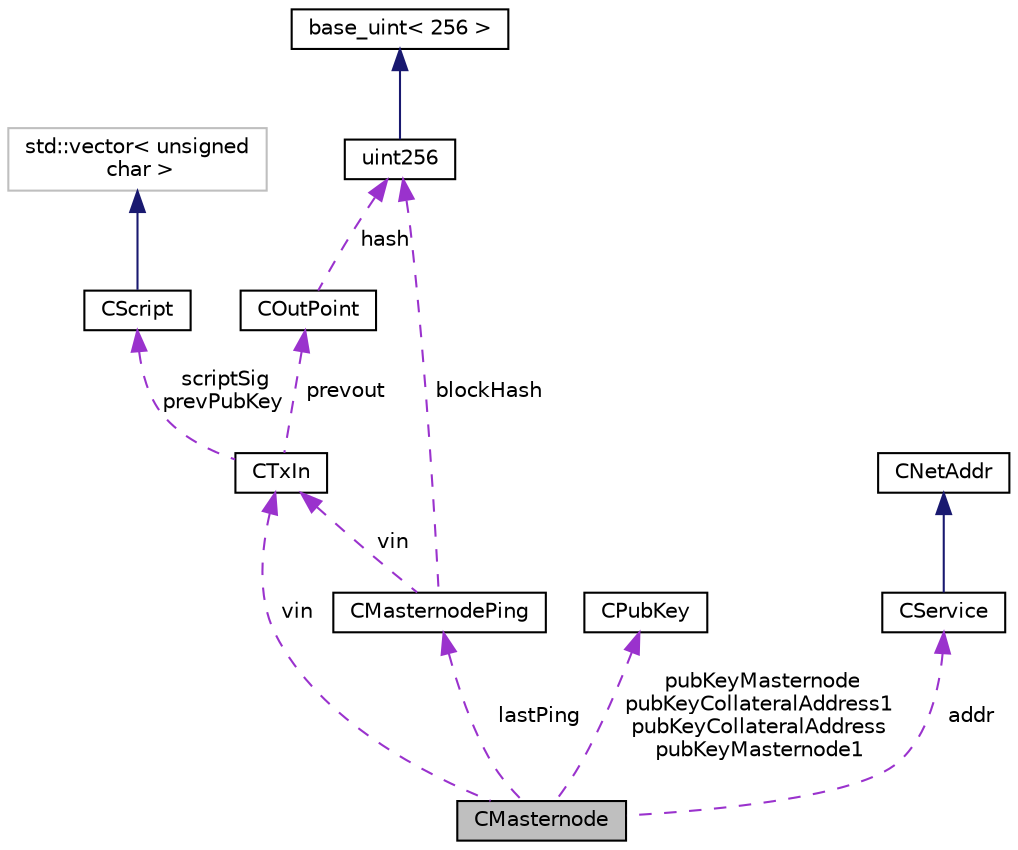 digraph "CMasternode"
{
 // LATEX_PDF_SIZE
  edge [fontname="Helvetica",fontsize="10",labelfontname="Helvetica",labelfontsize="10"];
  node [fontname="Helvetica",fontsize="10",shape=record];
  Node2 [label="CMasternode",height=0.2,width=0.4,color="black", fillcolor="grey75", style="filled", fontcolor="black",tooltip=" "];
  Node3 -> Node2 [dir="back",color="darkorchid3",fontsize="10",style="dashed",label=" vin" ];
  Node3 [label="CTxIn",height=0.2,width=0.4,color="black", fillcolor="white", style="filled",URL="$class_c_tx_in.html",tooltip=" "];
  Node4 -> Node3 [dir="back",color="darkorchid3",fontsize="10",style="dashed",label=" scriptSig\nprevPubKey" ];
  Node4 [label="CScript",height=0.2,width=0.4,color="black", fillcolor="white", style="filled",URL="$class_c_script.html",tooltip=" "];
  Node5 -> Node4 [dir="back",color="midnightblue",fontsize="10",style="solid"];
  Node5 [label="std::vector\< unsigned\l char \>",height=0.2,width=0.4,color="grey75", fillcolor="white", style="filled",tooltip=" "];
  Node6 -> Node3 [dir="back",color="darkorchid3",fontsize="10",style="dashed",label=" prevout" ];
  Node6 [label="COutPoint",height=0.2,width=0.4,color="black", fillcolor="white", style="filled",URL="$class_c_out_point.html",tooltip=" "];
  Node7 -> Node6 [dir="back",color="darkorchid3",fontsize="10",style="dashed",label=" hash" ];
  Node7 [label="uint256",height=0.2,width=0.4,color="black", fillcolor="white", style="filled",URL="$classuint256.html",tooltip=" "];
  Node8 -> Node7 [dir="back",color="midnightblue",fontsize="10",style="solid"];
  Node8 [label="base_uint\< 256 \>",height=0.2,width=0.4,color="black", fillcolor="white", style="filled",URL="$classbase__uint.html",tooltip=" "];
  Node9 -> Node2 [dir="back",color="darkorchid3",fontsize="10",style="dashed",label=" pubKeyMasternode\npubKeyCollateralAddress1\npubKeyCollateralAddress\npubKeyMasternode1" ];
  Node9 [label="CPubKey",height=0.2,width=0.4,color="black", fillcolor="white", style="filled",URL="$class_c_pub_key.html",tooltip=" "];
  Node10 -> Node2 [dir="back",color="darkorchid3",fontsize="10",style="dashed",label=" lastPing" ];
  Node10 [label="CMasternodePing",height=0.2,width=0.4,color="black", fillcolor="white", style="filled",URL="$class_c_masternode_ping.html",tooltip=" "];
  Node3 -> Node10 [dir="back",color="darkorchid3",fontsize="10",style="dashed",label=" vin" ];
  Node7 -> Node10 [dir="back",color="darkorchid3",fontsize="10",style="dashed",label=" blockHash" ];
  Node11 -> Node2 [dir="back",color="darkorchid3",fontsize="10",style="dashed",label=" addr" ];
  Node11 [label="CService",height=0.2,width=0.4,color="black", fillcolor="white", style="filled",URL="$class_c_service.html",tooltip=" "];
  Node12 -> Node11 [dir="back",color="midnightblue",fontsize="10",style="solid"];
  Node12 [label="CNetAddr",height=0.2,width=0.4,color="black", fillcolor="white", style="filled",URL="$class_c_net_addr.html",tooltip=" "];
}

